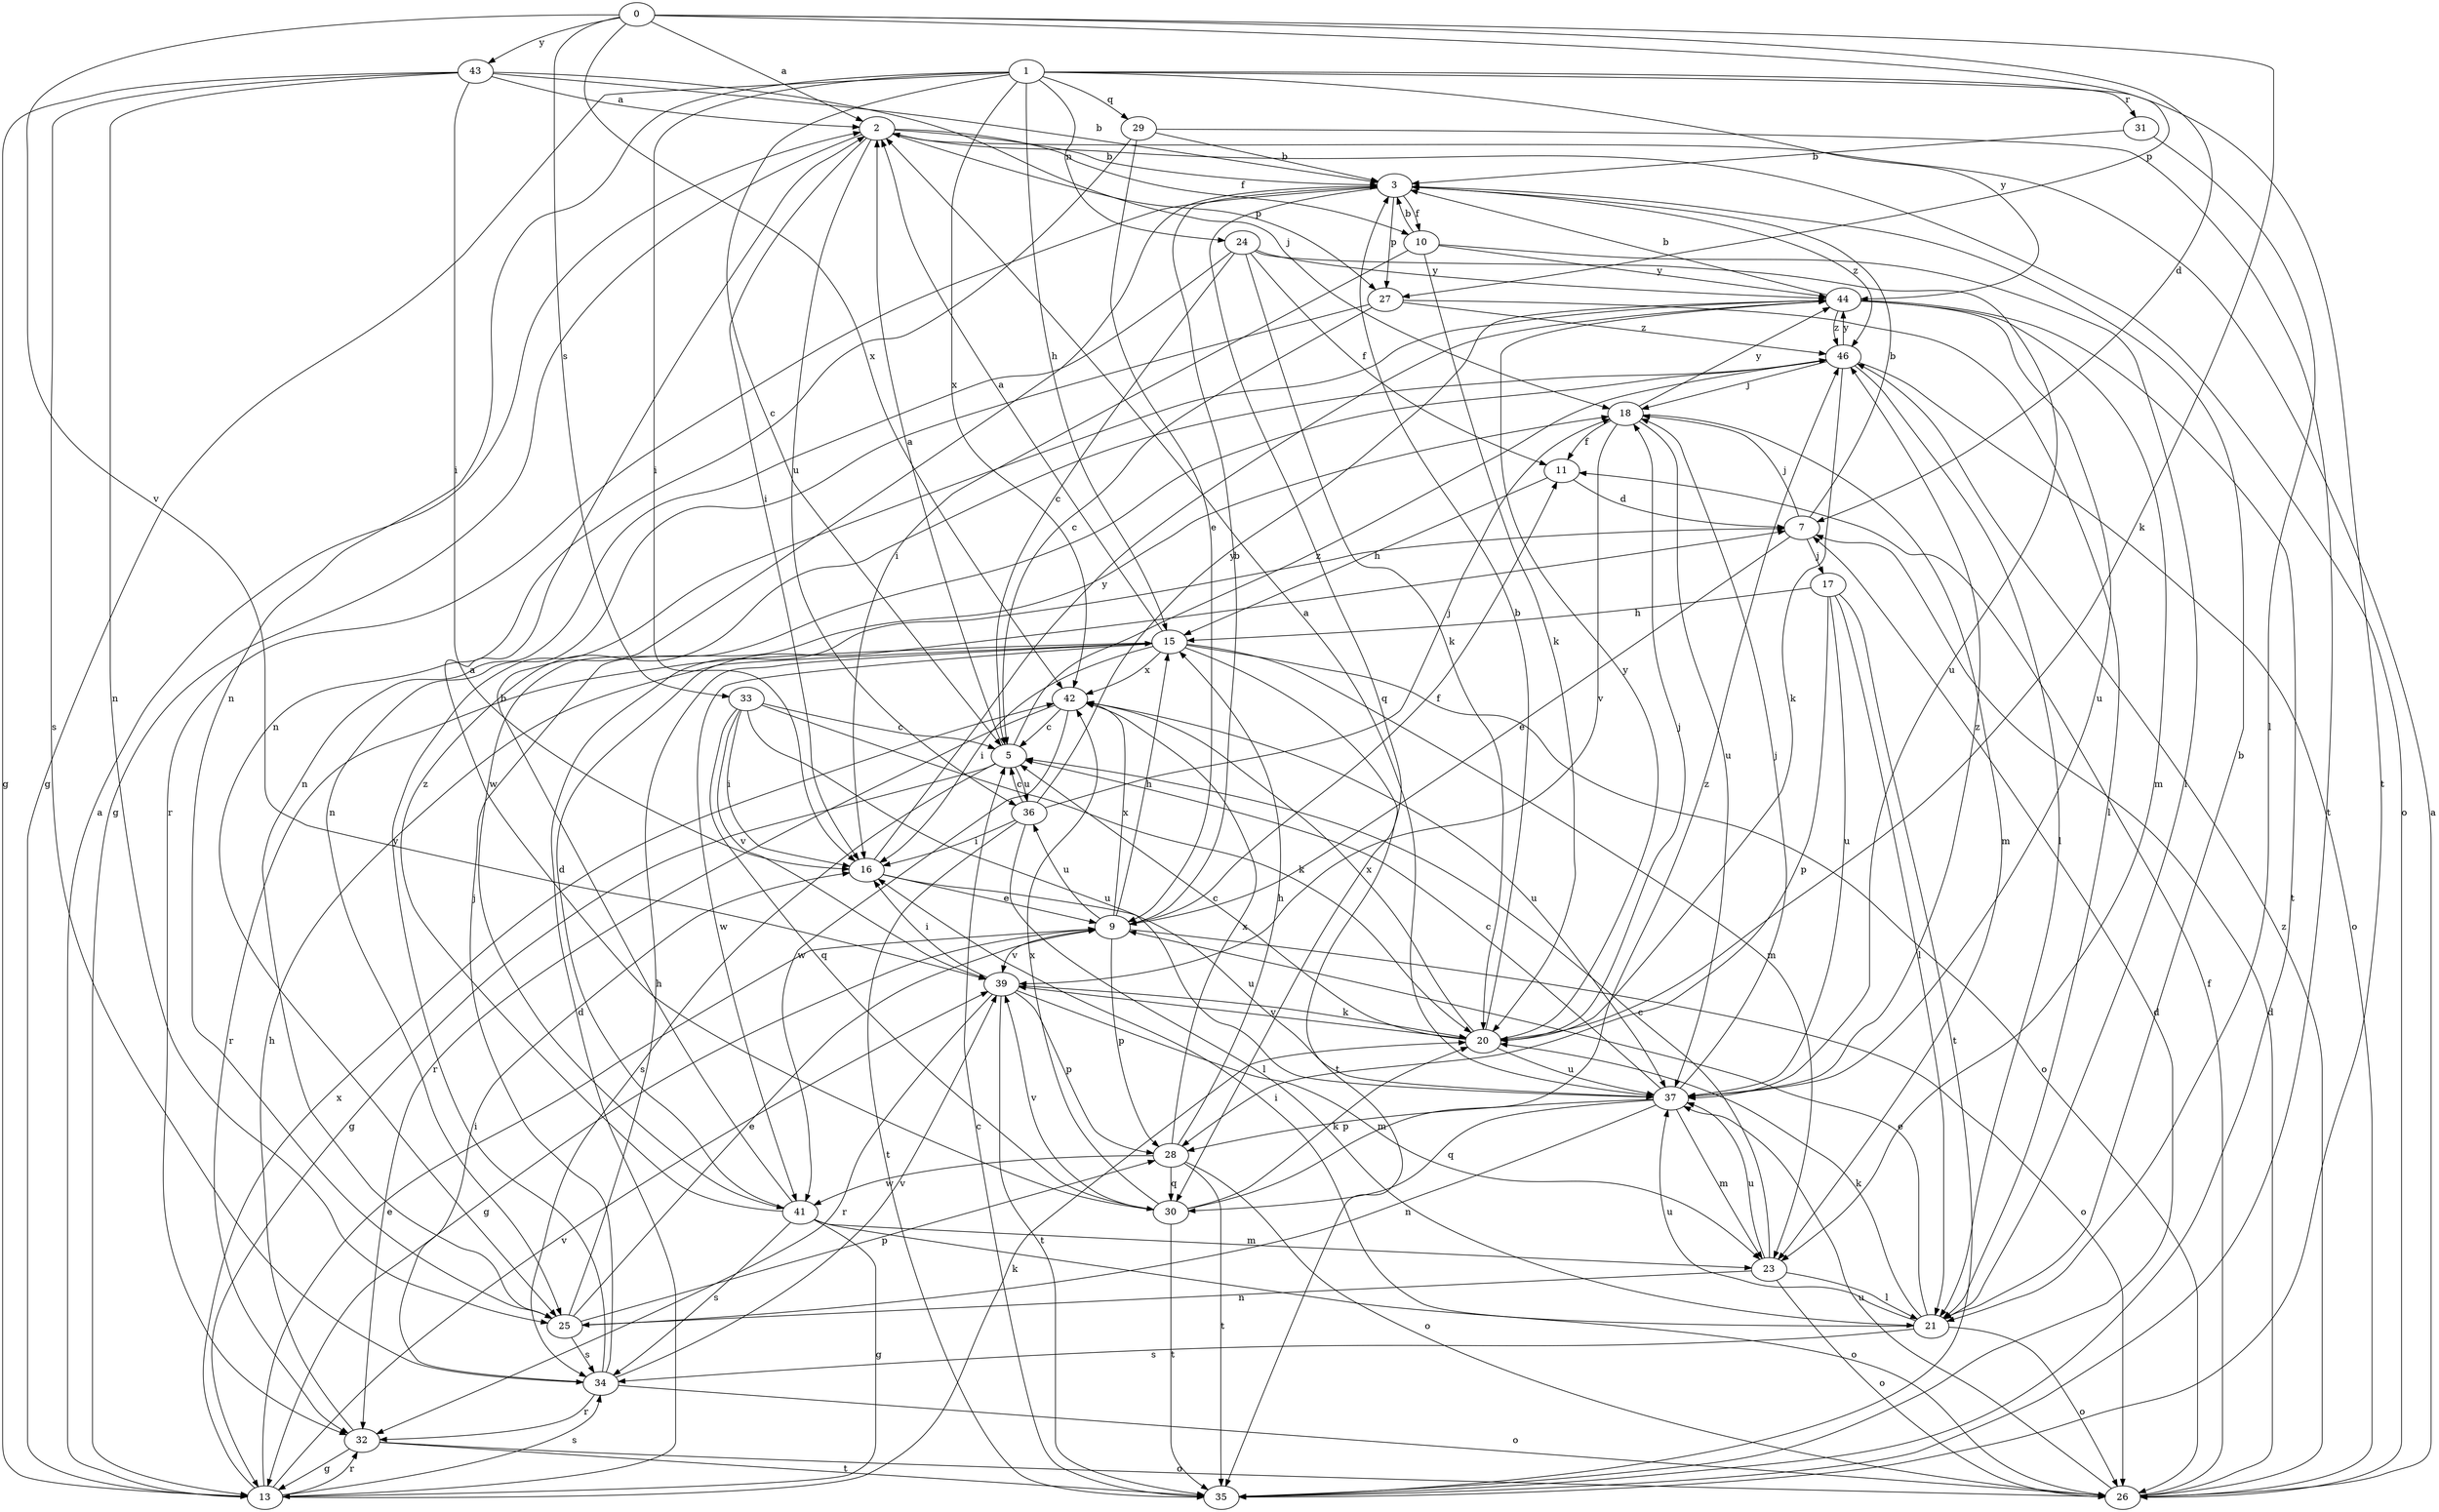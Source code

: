 strict digraph  {
0;
1;
2;
3;
5;
7;
9;
10;
11;
13;
15;
16;
17;
18;
20;
21;
23;
24;
25;
26;
27;
28;
29;
30;
31;
32;
33;
34;
35;
36;
37;
39;
41;
42;
43;
44;
46;
0 -> 2  [label=a];
0 -> 7  [label=d];
0 -> 20  [label=k];
0 -> 27  [label=p];
0 -> 33  [label=s];
0 -> 39  [label=v];
0 -> 42  [label=x];
0 -> 43  [label=y];
1 -> 5  [label=c];
1 -> 13  [label=g];
1 -> 15  [label=h];
1 -> 16  [label=i];
1 -> 24  [label=n];
1 -> 25  [label=n];
1 -> 29  [label=q];
1 -> 31  [label=r];
1 -> 35  [label=t];
1 -> 42  [label=x];
1 -> 44  [label=y];
2 -> 3  [label=b];
2 -> 10  [label=f];
2 -> 13  [label=g];
2 -> 16  [label=i];
2 -> 26  [label=o];
2 -> 27  [label=p];
2 -> 36  [label=u];
3 -> 10  [label=f];
3 -> 27  [label=p];
3 -> 30  [label=q];
3 -> 32  [label=r];
3 -> 46  [label=z];
5 -> 2  [label=a];
5 -> 13  [label=g];
5 -> 34  [label=s];
5 -> 36  [label=u];
5 -> 46  [label=z];
7 -> 3  [label=b];
7 -> 9  [label=e];
7 -> 17  [label=j];
7 -> 18  [label=j];
9 -> 3  [label=b];
9 -> 11  [label=f];
9 -> 13  [label=g];
9 -> 15  [label=h];
9 -> 26  [label=o];
9 -> 28  [label=p];
9 -> 36  [label=u];
9 -> 39  [label=v];
9 -> 42  [label=x];
10 -> 3  [label=b];
10 -> 16  [label=i];
10 -> 20  [label=k];
10 -> 21  [label=l];
10 -> 44  [label=y];
11 -> 7  [label=d];
11 -> 15  [label=h];
13 -> 2  [label=a];
13 -> 7  [label=d];
13 -> 9  [label=e];
13 -> 20  [label=k];
13 -> 32  [label=r];
13 -> 34  [label=s];
13 -> 39  [label=v];
13 -> 42  [label=x];
15 -> 2  [label=a];
15 -> 16  [label=i];
15 -> 23  [label=m];
15 -> 26  [label=o];
15 -> 32  [label=r];
15 -> 35  [label=t];
15 -> 41  [label=w];
15 -> 42  [label=x];
16 -> 9  [label=e];
16 -> 37  [label=u];
16 -> 44  [label=y];
17 -> 15  [label=h];
17 -> 21  [label=l];
17 -> 28  [label=p];
17 -> 35  [label=t];
17 -> 37  [label=u];
18 -> 11  [label=f];
18 -> 23  [label=m];
18 -> 37  [label=u];
18 -> 39  [label=v];
18 -> 44  [label=y];
20 -> 3  [label=b];
20 -> 5  [label=c];
20 -> 18  [label=j];
20 -> 37  [label=u];
20 -> 39  [label=v];
20 -> 42  [label=x];
20 -> 44  [label=y];
21 -> 3  [label=b];
21 -> 9  [label=e];
21 -> 16  [label=i];
21 -> 20  [label=k];
21 -> 26  [label=o];
21 -> 34  [label=s];
21 -> 37  [label=u];
23 -> 5  [label=c];
23 -> 21  [label=l];
23 -> 25  [label=n];
23 -> 26  [label=o];
23 -> 37  [label=u];
24 -> 5  [label=c];
24 -> 11  [label=f];
24 -> 20  [label=k];
24 -> 25  [label=n];
24 -> 37  [label=u];
24 -> 44  [label=y];
25 -> 9  [label=e];
25 -> 15  [label=h];
25 -> 28  [label=p];
25 -> 34  [label=s];
26 -> 2  [label=a];
26 -> 7  [label=d];
26 -> 11  [label=f];
26 -> 37  [label=u];
26 -> 46  [label=z];
27 -> 5  [label=c];
27 -> 21  [label=l];
27 -> 25  [label=n];
27 -> 46  [label=z];
28 -> 15  [label=h];
28 -> 26  [label=o];
28 -> 30  [label=q];
28 -> 35  [label=t];
28 -> 41  [label=w];
28 -> 42  [label=x];
29 -> 3  [label=b];
29 -> 9  [label=e];
29 -> 25  [label=n];
29 -> 35  [label=t];
30 -> 2  [label=a];
30 -> 20  [label=k];
30 -> 35  [label=t];
30 -> 39  [label=v];
30 -> 42  [label=x];
30 -> 46  [label=z];
31 -> 3  [label=b];
31 -> 21  [label=l];
32 -> 13  [label=g];
32 -> 15  [label=h];
32 -> 26  [label=o];
32 -> 35  [label=t];
33 -> 5  [label=c];
33 -> 16  [label=i];
33 -> 20  [label=k];
33 -> 30  [label=q];
33 -> 37  [label=u];
33 -> 39  [label=v];
34 -> 16  [label=i];
34 -> 18  [label=j];
34 -> 26  [label=o];
34 -> 32  [label=r];
34 -> 39  [label=v];
34 -> 44  [label=y];
35 -> 5  [label=c];
35 -> 7  [label=d];
36 -> 5  [label=c];
36 -> 16  [label=i];
36 -> 18  [label=j];
36 -> 21  [label=l];
36 -> 35  [label=t];
36 -> 44  [label=y];
37 -> 2  [label=a];
37 -> 5  [label=c];
37 -> 18  [label=j];
37 -> 23  [label=m];
37 -> 25  [label=n];
37 -> 28  [label=p];
37 -> 30  [label=q];
37 -> 46  [label=z];
39 -> 16  [label=i];
39 -> 20  [label=k];
39 -> 23  [label=m];
39 -> 28  [label=p];
39 -> 32  [label=r];
39 -> 35  [label=t];
41 -> 3  [label=b];
41 -> 7  [label=d];
41 -> 13  [label=g];
41 -> 23  [label=m];
41 -> 26  [label=o];
41 -> 34  [label=s];
41 -> 46  [label=z];
42 -> 5  [label=c];
42 -> 32  [label=r];
42 -> 37  [label=u];
42 -> 41  [label=w];
43 -> 2  [label=a];
43 -> 3  [label=b];
43 -> 13  [label=g];
43 -> 16  [label=i];
43 -> 18  [label=j];
43 -> 25  [label=n];
43 -> 34  [label=s];
44 -> 3  [label=b];
44 -> 23  [label=m];
44 -> 35  [label=t];
44 -> 37  [label=u];
44 -> 46  [label=z];
46 -> 18  [label=j];
46 -> 20  [label=k];
46 -> 21  [label=l];
46 -> 26  [label=o];
46 -> 41  [label=w];
46 -> 44  [label=y];
}
